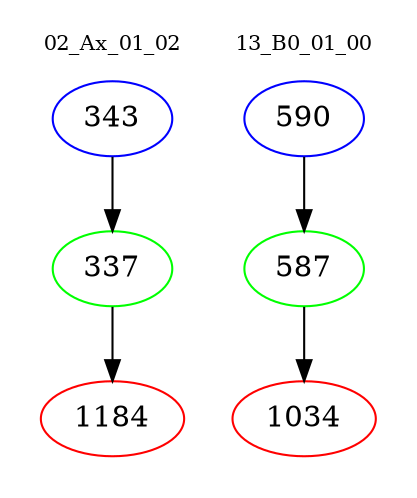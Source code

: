 digraph{
subgraph cluster_0 {
color = white
label = "02_Ax_01_02";
fontsize=10;
T0_343 [label="343", color="blue"]
T0_343 -> T0_337 [color="black"]
T0_337 [label="337", color="green"]
T0_337 -> T0_1184 [color="black"]
T0_1184 [label="1184", color="red"]
}
subgraph cluster_1 {
color = white
label = "13_B0_01_00";
fontsize=10;
T1_590 [label="590", color="blue"]
T1_590 -> T1_587 [color="black"]
T1_587 [label="587", color="green"]
T1_587 -> T1_1034 [color="black"]
T1_1034 [label="1034", color="red"]
}
}
